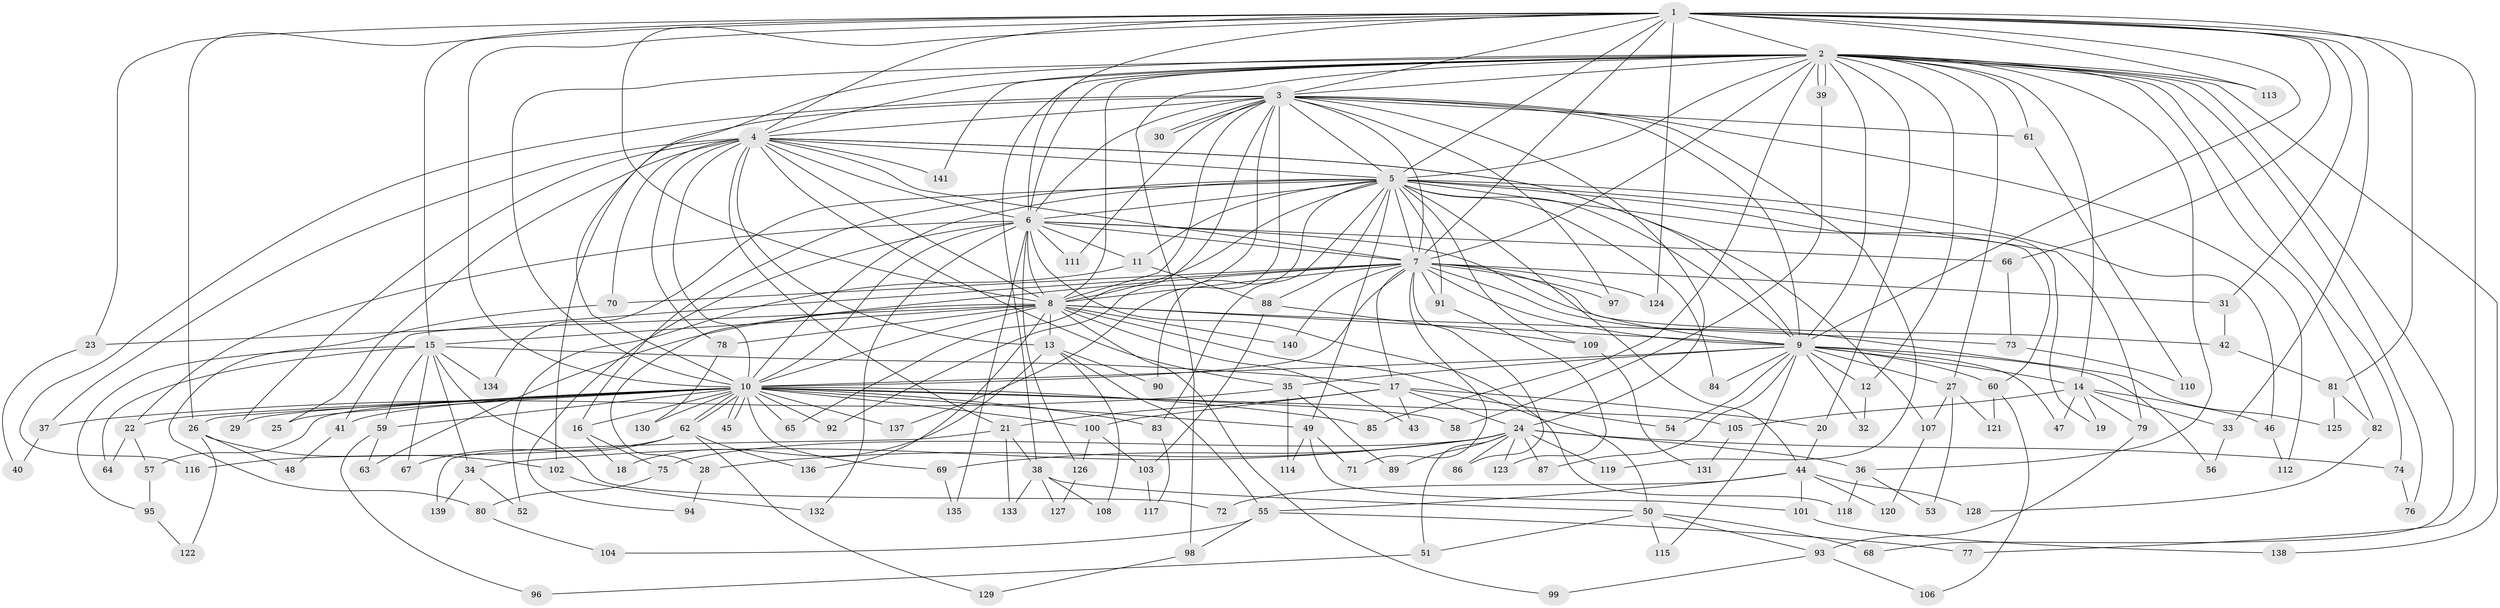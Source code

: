 // coarse degree distribution, {17: 0.009615384615384616, 27: 0.009615384615384616, 19: 0.019230769230769232, 18: 0.019230769230769232, 24: 0.009615384615384616, 16: 0.009615384615384616, 36: 0.009615384615384616, 4: 0.09615384615384616, 2: 0.4423076923076923, 6: 0.009615384615384616, 7: 0.028846153846153848, 11: 0.009615384615384616, 20: 0.009615384615384616, 8: 0.009615384615384616, 3: 0.23076923076923078, 5: 0.057692307692307696, 1: 0.019230769230769232}
// Generated by graph-tools (version 1.1) at 2025/41/03/06/25 10:41:38]
// undirected, 141 vertices, 307 edges
graph export_dot {
graph [start="1"]
  node [color=gray90,style=filled];
  1;
  2;
  3;
  4;
  5;
  6;
  7;
  8;
  9;
  10;
  11;
  12;
  13;
  14;
  15;
  16;
  17;
  18;
  19;
  20;
  21;
  22;
  23;
  24;
  25;
  26;
  27;
  28;
  29;
  30;
  31;
  32;
  33;
  34;
  35;
  36;
  37;
  38;
  39;
  40;
  41;
  42;
  43;
  44;
  45;
  46;
  47;
  48;
  49;
  50;
  51;
  52;
  53;
  54;
  55;
  56;
  57;
  58;
  59;
  60;
  61;
  62;
  63;
  64;
  65;
  66;
  67;
  68;
  69;
  70;
  71;
  72;
  73;
  74;
  75;
  76;
  77;
  78;
  79;
  80;
  81;
  82;
  83;
  84;
  85;
  86;
  87;
  88;
  89;
  90;
  91;
  92;
  93;
  94;
  95;
  96;
  97;
  98;
  99;
  100;
  101;
  102;
  103;
  104;
  105;
  106;
  107;
  108;
  109;
  110;
  111;
  112;
  113;
  114;
  115;
  116;
  117;
  118;
  119;
  120;
  121;
  122;
  123;
  124;
  125;
  126;
  127;
  128;
  129;
  130;
  131;
  132;
  133;
  134;
  135;
  136;
  137;
  138;
  139;
  140;
  141;
  1 -- 2;
  1 -- 3;
  1 -- 4;
  1 -- 5;
  1 -- 6;
  1 -- 7;
  1 -- 8;
  1 -- 9;
  1 -- 10;
  1 -- 15;
  1 -- 23;
  1 -- 26;
  1 -- 31;
  1 -- 33;
  1 -- 66;
  1 -- 77;
  1 -- 81;
  1 -- 113;
  1 -- 124;
  2 -- 3;
  2 -- 4;
  2 -- 5;
  2 -- 6;
  2 -- 7;
  2 -- 8;
  2 -- 9;
  2 -- 10;
  2 -- 12;
  2 -- 14;
  2 -- 20;
  2 -- 27;
  2 -- 36;
  2 -- 38;
  2 -- 39;
  2 -- 39;
  2 -- 61;
  2 -- 68;
  2 -- 74;
  2 -- 76;
  2 -- 82;
  2 -- 85;
  2 -- 98;
  2 -- 102;
  2 -- 113;
  2 -- 138;
  2 -- 141;
  3 -- 4;
  3 -- 5;
  3 -- 6;
  3 -- 7;
  3 -- 8;
  3 -- 9;
  3 -- 10;
  3 -- 24;
  3 -- 30;
  3 -- 30;
  3 -- 61;
  3 -- 65;
  3 -- 92;
  3 -- 97;
  3 -- 111;
  3 -- 112;
  3 -- 116;
  3 -- 119;
  3 -- 137;
  4 -- 5;
  4 -- 6;
  4 -- 7;
  4 -- 8;
  4 -- 9;
  4 -- 10;
  4 -- 13;
  4 -- 21;
  4 -- 25;
  4 -- 29;
  4 -- 35;
  4 -- 37;
  4 -- 70;
  4 -- 78;
  4 -- 107;
  4 -- 141;
  5 -- 6;
  5 -- 7;
  5 -- 8;
  5 -- 9;
  5 -- 10;
  5 -- 11;
  5 -- 16;
  5 -- 19;
  5 -- 44;
  5 -- 46;
  5 -- 49;
  5 -- 60;
  5 -- 79;
  5 -- 83;
  5 -- 84;
  5 -- 88;
  5 -- 90;
  5 -- 91;
  5 -- 109;
  5 -- 134;
  6 -- 7;
  6 -- 8;
  6 -- 9;
  6 -- 10;
  6 -- 11;
  6 -- 22;
  6 -- 66;
  6 -- 94;
  6 -- 111;
  6 -- 118;
  6 -- 126;
  6 -- 132;
  6 -- 135;
  7 -- 8;
  7 -- 9;
  7 -- 10;
  7 -- 17;
  7 -- 28;
  7 -- 31;
  7 -- 41;
  7 -- 42;
  7 -- 70;
  7 -- 71;
  7 -- 86;
  7 -- 91;
  7 -- 97;
  7 -- 124;
  7 -- 125;
  7 -- 140;
  8 -- 9;
  8 -- 10;
  8 -- 13;
  8 -- 15;
  8 -- 23;
  8 -- 43;
  8 -- 50;
  8 -- 63;
  8 -- 73;
  8 -- 78;
  8 -- 99;
  8 -- 136;
  8 -- 140;
  9 -- 10;
  9 -- 12;
  9 -- 14;
  9 -- 27;
  9 -- 32;
  9 -- 35;
  9 -- 47;
  9 -- 54;
  9 -- 56;
  9 -- 60;
  9 -- 84;
  9 -- 87;
  9 -- 115;
  10 -- 16;
  10 -- 22;
  10 -- 25;
  10 -- 26;
  10 -- 29;
  10 -- 41;
  10 -- 45;
  10 -- 45;
  10 -- 49;
  10 -- 57;
  10 -- 58;
  10 -- 59;
  10 -- 62;
  10 -- 62;
  10 -- 65;
  10 -- 69;
  10 -- 83;
  10 -- 85;
  10 -- 92;
  10 -- 100;
  10 -- 105;
  10 -- 130;
  10 -- 137;
  11 -- 52;
  11 -- 88;
  12 -- 32;
  13 -- 18;
  13 -- 55;
  13 -- 90;
  13 -- 108;
  14 -- 19;
  14 -- 33;
  14 -- 46;
  14 -- 47;
  14 -- 79;
  14 -- 105;
  15 -- 17;
  15 -- 34;
  15 -- 59;
  15 -- 64;
  15 -- 67;
  15 -- 72;
  15 -- 95;
  15 -- 134;
  16 -- 18;
  16 -- 75;
  17 -- 20;
  17 -- 21;
  17 -- 24;
  17 -- 43;
  17 -- 54;
  17 -- 100;
  20 -- 44;
  21 -- 38;
  21 -- 133;
  21 -- 139;
  22 -- 57;
  22 -- 64;
  23 -- 40;
  24 -- 28;
  24 -- 34;
  24 -- 36;
  24 -- 51;
  24 -- 69;
  24 -- 74;
  24 -- 75;
  24 -- 86;
  24 -- 87;
  24 -- 89;
  24 -- 119;
  24 -- 123;
  26 -- 48;
  26 -- 102;
  26 -- 122;
  27 -- 53;
  27 -- 107;
  27 -- 121;
  28 -- 94;
  31 -- 42;
  33 -- 56;
  34 -- 52;
  34 -- 139;
  35 -- 37;
  35 -- 89;
  35 -- 114;
  36 -- 53;
  36 -- 118;
  37 -- 40;
  38 -- 50;
  38 -- 108;
  38 -- 127;
  38 -- 133;
  39 -- 58;
  41 -- 48;
  42 -- 81;
  44 -- 55;
  44 -- 72;
  44 -- 101;
  44 -- 120;
  44 -- 128;
  46 -- 112;
  49 -- 71;
  49 -- 101;
  49 -- 114;
  50 -- 51;
  50 -- 68;
  50 -- 93;
  50 -- 115;
  51 -- 96;
  55 -- 77;
  55 -- 98;
  55 -- 104;
  57 -- 95;
  59 -- 63;
  59 -- 96;
  60 -- 106;
  60 -- 121;
  61 -- 110;
  62 -- 67;
  62 -- 116;
  62 -- 129;
  62 -- 136;
  66 -- 73;
  69 -- 135;
  70 -- 80;
  73 -- 110;
  74 -- 76;
  75 -- 80;
  78 -- 130;
  79 -- 93;
  80 -- 104;
  81 -- 82;
  81 -- 125;
  82 -- 128;
  83 -- 117;
  88 -- 103;
  88 -- 109;
  91 -- 123;
  93 -- 99;
  93 -- 106;
  95 -- 122;
  98 -- 129;
  100 -- 103;
  100 -- 126;
  101 -- 138;
  102 -- 132;
  103 -- 117;
  105 -- 131;
  107 -- 120;
  109 -- 131;
  126 -- 127;
}
